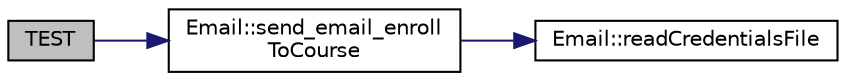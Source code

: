 digraph "TEST"
{
  edge [fontname="Helvetica",fontsize="10",labelfontname="Helvetica",labelfontsize="10"];
  node [fontname="Helvetica",fontsize="10",shape=record];
  rankdir="LR";
  Node1 [label="TEST",height=0.2,width=0.4,color="black", fillcolor="grey75", style="filled", fontcolor="black"];
  Node1 -> Node2 [color="midnightblue",fontsize="10",style="solid",fontname="Helvetica"];
  Node2 [label="Email::send_email_enroll\lToCourse",height=0.2,width=0.4,color="black", fillcolor="white", style="filled",URL="$class_email.html#aff8985b743a5077a71222685c3c46551",tooltip="send_email_enrollToCourse in the Email class that sends an email to a recipient who has enrolled in a..."];
  Node2 -> Node3 [color="midnightblue",fontsize="10",style="solid",fontname="Helvetica"];
  Node3 [label="Email::readCredentialsFile",height=0.2,width=0.4,color="black", fillcolor="white", style="filled",URL="$class_email.html#af94727858b272dfb14a9f1224a8f2da1",tooltip="read a file named \"credentials.txt\" to obtain an API key used for authentication in an email system ..."];
}
